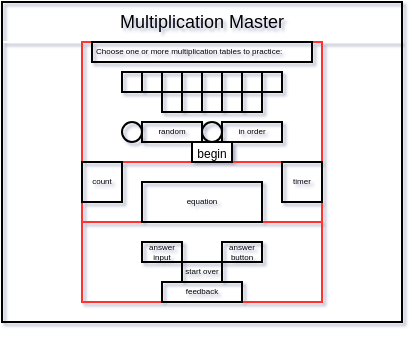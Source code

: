 <mxfile version="16.6.1" type="device"><diagram id="6YtsDnNWfFmz6iqwDkUM" name="Page-1"><mxGraphModel dx="213" dy="169" grid="1" gridSize="10" guides="1" tooltips="1" connect="1" arrows="1" fold="1" page="1" pageScale="1" pageWidth="850" pageHeight="1100" math="0" shadow="1"><root><mxCell id="0"/><mxCell id="1" parent="0"/><mxCell id="6v8EoAWIO5xMJwTtw5R5-45" value="&lt;font style=&quot;font-size: 9px&quot;&gt;Multiplication Master&lt;/font&gt;" style="rounded=0;whiteSpace=wrap;html=1;fontSize=4;fillColor=none;strokeColor=#FFFFFF;" vertex="1" parent="1"><mxGeometry x="160" y="120" width="200" height="20" as="geometry"/></mxCell><mxCell id="6v8EoAWIO5xMJwTtw5R5-3" value="&lt;p&gt;&lt;/p&gt;&lt;blockquote style=&quot;margin: 0 0 0 40px ; border: none ; padding: 0px&quot;&gt;&lt;p style=&quot;text-align: justify ; line-height: 1.3&quot;&gt;&lt;br&gt;&lt;/p&gt;&lt;/blockquote&gt;&lt;p&gt;&lt;/p&gt;" style="rounded=0;whiteSpace=wrap;html=1;fillColor=none;align=left;" vertex="1" parent="1"><mxGeometry x="160" y="120" width="200" height="160" as="geometry"/></mxCell><mxCell id="6v8EoAWIO5xMJwTtw5R5-5" value="" style="rounded=0;whiteSpace=wrap;html=1;fillColor=none;strokeColor=#FF3333;" vertex="1" parent="1"><mxGeometry x="200" y="200" width="120" height="30" as="geometry"/></mxCell><mxCell id="6v8EoAWIO5xMJwTtw5R5-38" value="" style="rounded=0;whiteSpace=wrap;html=1;fontSize=4;fillColor=none;strokeColor=#FF3333;" vertex="1" parent="1"><mxGeometry x="200" y="230" width="120" height="40" as="geometry"/></mxCell><mxCell id="6v8EoAWIO5xMJwTtw5R5-4" value="" style="rounded=0;whiteSpace=wrap;html=1;fillColor=none;spacingTop=-1;verticalAlign=top;horizontal=0;strokeColor=#FF3333;" vertex="1" parent="1"><mxGeometry x="200" y="140" width="120" height="60" as="geometry"/></mxCell><mxCell id="6v8EoAWIO5xMJwTtw5R5-6" style="edgeStyle=orthogonalEdgeStyle;rounded=0;orthogonalLoop=1;jettySize=auto;html=1;exitX=0.5;exitY=1;exitDx=0;exitDy=0;" edge="1" parent="1" source="6v8EoAWIO5xMJwTtw5R5-4" target="6v8EoAWIO5xMJwTtw5R5-4"><mxGeometry relative="1" as="geometry"/></mxCell><mxCell id="6v8EoAWIO5xMJwTtw5R5-7" style="edgeStyle=orthogonalEdgeStyle;rounded=0;orthogonalLoop=1;jettySize=auto;html=1;exitX=0.5;exitY=1;exitDx=0;exitDy=0;" edge="1" parent="1" source="6v8EoAWIO5xMJwTtw5R5-3" target="6v8EoAWIO5xMJwTtw5R5-3"><mxGeometry relative="1" as="geometry"/></mxCell><mxCell id="6v8EoAWIO5xMJwTtw5R5-9" value="&lt;p style=&quot;font-size: 4px;&quot;&gt;&lt;font style=&quot;font-size: 4px; line-height: 0;&quot;&gt;Choose one or more multiplication tables to practice:&lt;/font&gt;&lt;/p&gt;" style="rounded=0;whiteSpace=wrap;html=1;fillColor=none;align=left;verticalAlign=middle;horizontal=1;fontSize=4;" vertex="1" parent="1"><mxGeometry x="205" y="140" width="110" height="10" as="geometry"/></mxCell><mxCell id="6v8EoAWIO5xMJwTtw5R5-10" value="" style="whiteSpace=wrap;html=1;aspect=fixed;fontSize=4;fillColor=none;" vertex="1" parent="1"><mxGeometry x="260" y="165" width="10" height="10" as="geometry"/></mxCell><mxCell id="6v8EoAWIO5xMJwTtw5R5-11" value="" style="whiteSpace=wrap;html=1;aspect=fixed;fontSize=4;fillColor=none;" vertex="1" parent="1"><mxGeometry x="220" y="155" width="10" height="10" as="geometry"/></mxCell><mxCell id="6v8EoAWIO5xMJwTtw5R5-12" value="" style="whiteSpace=wrap;html=1;aspect=fixed;fontSize=4;fillColor=none;" vertex="1" parent="1"><mxGeometry x="230" y="155" width="10" height="10" as="geometry"/></mxCell><mxCell id="6v8EoAWIO5xMJwTtw5R5-13" value="" style="whiteSpace=wrap;html=1;aspect=fixed;fontSize=4;fillColor=none;" vertex="1" parent="1"><mxGeometry x="240" y="155" width="10" height="10" as="geometry"/></mxCell><mxCell id="6v8EoAWIO5xMJwTtw5R5-14" value="" style="whiteSpace=wrap;html=1;aspect=fixed;fontSize=4;fillColor=none;" vertex="1" parent="1"><mxGeometry x="250" y="155" width="10" height="10" as="geometry"/></mxCell><mxCell id="6v8EoAWIO5xMJwTtw5R5-15" value="" style="whiteSpace=wrap;html=1;aspect=fixed;fontSize=4;fillColor=none;" vertex="1" parent="1"><mxGeometry x="260" y="155" width="10" height="10" as="geometry"/></mxCell><mxCell id="6v8EoAWIO5xMJwTtw5R5-16" value="" style="whiteSpace=wrap;html=1;aspect=fixed;fontSize=4;fillColor=none;" vertex="1" parent="1"><mxGeometry x="270" y="155" width="10" height="10" as="geometry"/></mxCell><mxCell id="6v8EoAWIO5xMJwTtw5R5-17" value="" style="whiteSpace=wrap;html=1;aspect=fixed;fontSize=4;fillColor=none;" vertex="1" parent="1"><mxGeometry x="280" y="155" width="10" height="10" as="geometry"/></mxCell><mxCell id="6v8EoAWIO5xMJwTtw5R5-18" value="" style="whiteSpace=wrap;html=1;aspect=fixed;fontSize=4;fillColor=none;" vertex="1" parent="1"><mxGeometry x="290" y="155" width="10" height="10" as="geometry"/></mxCell><mxCell id="6v8EoAWIO5xMJwTtw5R5-19" value="" style="whiteSpace=wrap;html=1;aspect=fixed;fontSize=4;fillColor=none;" vertex="1" parent="1"><mxGeometry x="250" y="165" width="10" height="10" as="geometry"/></mxCell><mxCell id="6v8EoAWIO5xMJwTtw5R5-20" value="" style="whiteSpace=wrap;html=1;aspect=fixed;fontSize=4;fillColor=none;" vertex="1" parent="1"><mxGeometry x="270" y="165" width="10" height="10" as="geometry"/></mxCell><mxCell id="6v8EoAWIO5xMJwTtw5R5-21" value="" style="whiteSpace=wrap;html=1;aspect=fixed;fontSize=4;fillColor=none;" vertex="1" parent="1"><mxGeometry x="280" y="165" width="10" height="10" as="geometry"/></mxCell><mxCell id="6v8EoAWIO5xMJwTtw5R5-22" value="" style="whiteSpace=wrap;html=1;aspect=fixed;fontSize=4;fillColor=none;" vertex="1" parent="1"><mxGeometry x="240" y="165" width="10" height="10" as="geometry"/></mxCell><mxCell id="6v8EoAWIO5xMJwTtw5R5-23" value="" style="ellipse;whiteSpace=wrap;html=1;aspect=fixed;fontSize=4;fillColor=none;" vertex="1" parent="1"><mxGeometry x="220" y="180" width="10" height="10" as="geometry"/></mxCell><mxCell id="6v8EoAWIO5xMJwTtw5R5-24" value="random" style="rounded=0;whiteSpace=wrap;html=1;fontSize=4;fillColor=none;" vertex="1" parent="1"><mxGeometry x="230" y="180" width="30" height="10" as="geometry"/></mxCell><mxCell id="6v8EoAWIO5xMJwTtw5R5-25" value="" style="ellipse;whiteSpace=wrap;html=1;aspect=fixed;fontSize=4;fillColor=none;" vertex="1" parent="1"><mxGeometry x="260" y="180" width="10" height="10" as="geometry"/></mxCell><mxCell id="6v8EoAWIO5xMJwTtw5R5-26" value="in order" style="rounded=0;whiteSpace=wrap;html=1;fontSize=4;fillColor=none;" vertex="1" parent="1"><mxGeometry x="270" y="180" width="30" height="10" as="geometry"/></mxCell><mxCell id="6v8EoAWIO5xMJwTtw5R5-34" value="count" style="rounded=0;whiteSpace=wrap;html=1;fontSize=4;fillColor=none;" vertex="1" parent="1"><mxGeometry x="200" y="200" width="20" height="20" as="geometry"/></mxCell><mxCell id="6v8EoAWIO5xMJwTtw5R5-35" value="timer" style="whiteSpace=wrap;html=1;aspect=fixed;fontSize=4;fillColor=none;" vertex="1" parent="1"><mxGeometry x="300" y="200" width="20" height="20" as="geometry"/></mxCell><mxCell id="6v8EoAWIO5xMJwTtw5R5-37" value="equation" style="rounded=0;whiteSpace=wrap;html=1;fontSize=4;fillColor=none;" vertex="1" parent="1"><mxGeometry x="230" y="210" width="60" height="20" as="geometry"/></mxCell><mxCell id="6v8EoAWIO5xMJwTtw5R5-39" value="answer input" style="rounded=0;whiteSpace=wrap;html=1;fontSize=4;fillColor=none;" vertex="1" parent="1"><mxGeometry x="230" y="240" width="20" height="10" as="geometry"/></mxCell><mxCell id="6v8EoAWIO5xMJwTtw5R5-40" value="answer button" style="rounded=0;whiteSpace=wrap;html=1;fontSize=4;fillColor=none;" vertex="1" parent="1"><mxGeometry x="270" y="240" width="20" height="10" as="geometry"/></mxCell><mxCell id="6v8EoAWIO5xMJwTtw5R5-42" value="feedback" style="rounded=0;whiteSpace=wrap;html=1;fontSize=4;fillColor=none;" vertex="1" parent="1"><mxGeometry x="240" y="260" width="40" height="10" as="geometry"/></mxCell><mxCell id="6v8EoAWIO5xMJwTtw5R5-43" value="start over" style="rounded=0;whiteSpace=wrap;html=1;fontSize=4;fillColor=none;" vertex="1" parent="1"><mxGeometry x="250" y="250" width="20" height="10" as="geometry"/></mxCell><mxCell id="6v8EoAWIO5xMJwTtw5R5-46" value="&lt;font style=&quot;font-size: 6px&quot;&gt;begin&lt;/font&gt;" style="rounded=0;whiteSpace=wrap;html=1;fontSize=9;strokeColor=#000000;fillColor=#FFFFFF;" vertex="1" parent="1"><mxGeometry x="255" y="190" width="20" height="10" as="geometry"/></mxCell></root></mxGraphModel></diagram></mxfile>